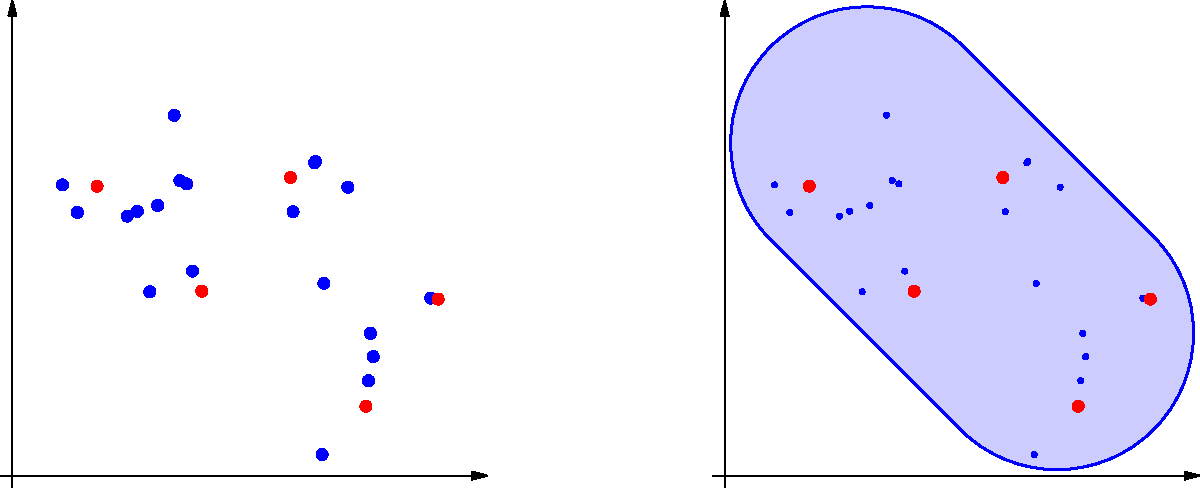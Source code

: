 
size( 600 );

real width = 4;
real height = 4;
real hsep = 2;
transform over = shift( (width+hsep,0) );

draw( (-0.1,0)--(width,0), Arrow );
draw( (0,-0.1)--(0,height), Arrow );
draw( over * ( (-0.1,0)--(width,0) ), Arrow );
draw( over * ( (0,-0.1)--(0,height) ), Arrow );

int numpoints = 20;
int randseed = 8;
real radius = 0.5;

real rbtwn ( real a, real b ) { return unitrand()*(b-a)+a; }

pair[] points = new pair[numpoints];
srand( randseed );
pair randpt () {
    real x = rbtwn(0.15width,0.85width);
    return (x,height-x) + dir(45)*rbtwn(-1,1);
}
for ( int i = 0 ; i < numpoints ; ++i ) { points[i] = randpt(); }

real dist_from_pts ( pair p ) {
    real result = width+height;
    for ( int i = 0 ; i < numpoints ; ++i ) {
        real dist = length( p - points[i] );
        if ( dist < result ) result = dist;
    }
    return result;
}
pair edgept ( pair start, pair walk, real dist ) {
    pair step = unit( walk ) * 0.1;
    pair result = start;
    while ( dist_from_pts( result ) < dist ) { result += step; }
    return result;
}

/*
int num_edge_pts = 5;
int num_cap_pts = 5;
int num_circle_pts = 20;
guide boundary;
for ( int i = 0 ; i < num_circle_pts ; ++i ) {
    real angle = i * 360.0 / num_circle_pts;
    pair next = edgept( (width/2,height/2), dir(angle), 0.5 );
    boundary = boundary .. next;
}
boundary = boundary .. cycle;
*/
pair pill ( real t, real deg ) {
    real x = interp( 0.3width, 0.7width, t );
    return (x,height-x)+dir(deg)*1.15;
}
guide boundary = pill(0,45)..pill(0,135)..pill(0,225)
               --pill(1,225)..pill(1,-45)..pill(1,45)
               --cycle;
filldraw( over * boundary, rgb(0.8,0.8,1), blue+linewidth(1) );

for ( int i = 0 ; i < numpoints ; ++i ) {
    dot( points[i], blue+linewidth(6) );
    dot( over * points[i], blue+linewidth(3) );
}
srand(1009);
for ( int i = 0 ; i < 5 ; ++i ) {
    pair newpt = randpt();
    dot( newpt, red+linewidth(6) );
    dot( over * newpt, red+linewidth(6) );
}

